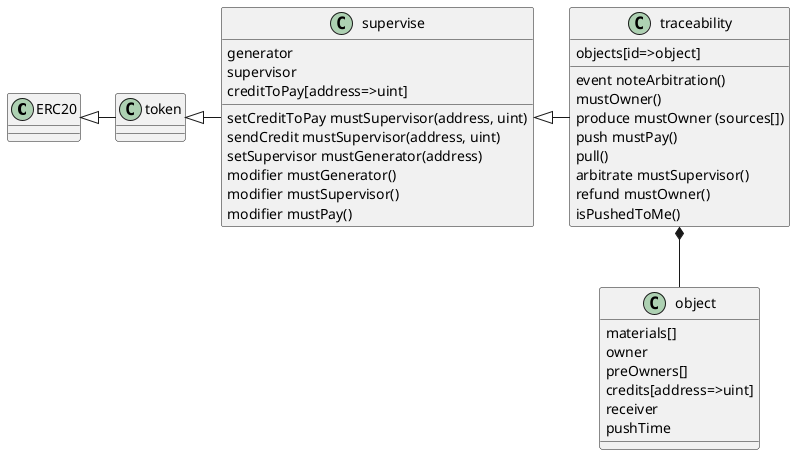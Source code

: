 @startuml
class ERC20
class token
class "supervise" as supervise {
	generator
	supervisor
	creditToPay[address=>uint]
	setCreditToPay mustSupervisor(address, uint)
	sendCredit mustSupervisor(address, uint)
	setSupervisor mustGenerator(address)
	modifier mustGenerator()
	modifier mustSupervisor()
	modifier mustPay()
}
class "traceability" as trace {
	objects[id=>object]
	event noteArbitration()
	mustOwner()
	produce mustOwner (sources[])
	push mustPay()
	pull()
	arbitrate mustSupervisor()
	refund mustOwner()
	isPushedToMe()
}
class "object" as object {
	materials[]
	owner
	preOwners[]
	credits[address=>uint]
	receiver
	pushTime
}

ERC20 <|- token
token <|- supervise
supervise <|- trace
trace *-- object
@enduml